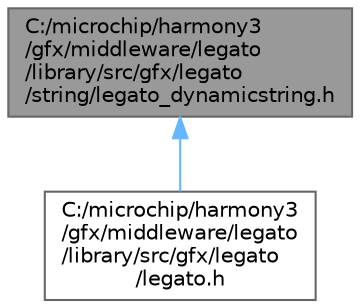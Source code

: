 digraph "C:/microchip/harmony3/gfx/middleware/legato/library/src/gfx/legato/string/legato_dynamicstring.h"
{
 // INTERACTIVE_SVG=YES
 // LATEX_PDF_SIZE
  bgcolor="transparent";
  edge [fontname=Helvetica,fontsize=10,labelfontname=Helvetica,labelfontsize=10];
  node [fontname=Helvetica,fontsize=10,shape=box,height=0.2,width=0.4];
  Node1 [label="C:/microchip/harmony3\l/gfx/middleware/legato\l/library/src/gfx/legato\l/string/legato_dynamicstring.h",height=0.2,width=0.4,color="gray40", fillcolor="grey60", style="filled", fontcolor="black",tooltip="Dynamic string functions and definitions."];
  Node1 -> Node2 [dir="back",color="steelblue1",style="solid"];
  Node2 [label="C:/microchip/harmony3\l/gfx/middleware/legato\l/library/src/gfx/legato\l/legato.h",height=0.2,width=0.4,color="grey40", fillcolor="white", style="filled",URL="$legato_8h.html",tooltip="The header file joins all header files used in the graphics object library."];
}
